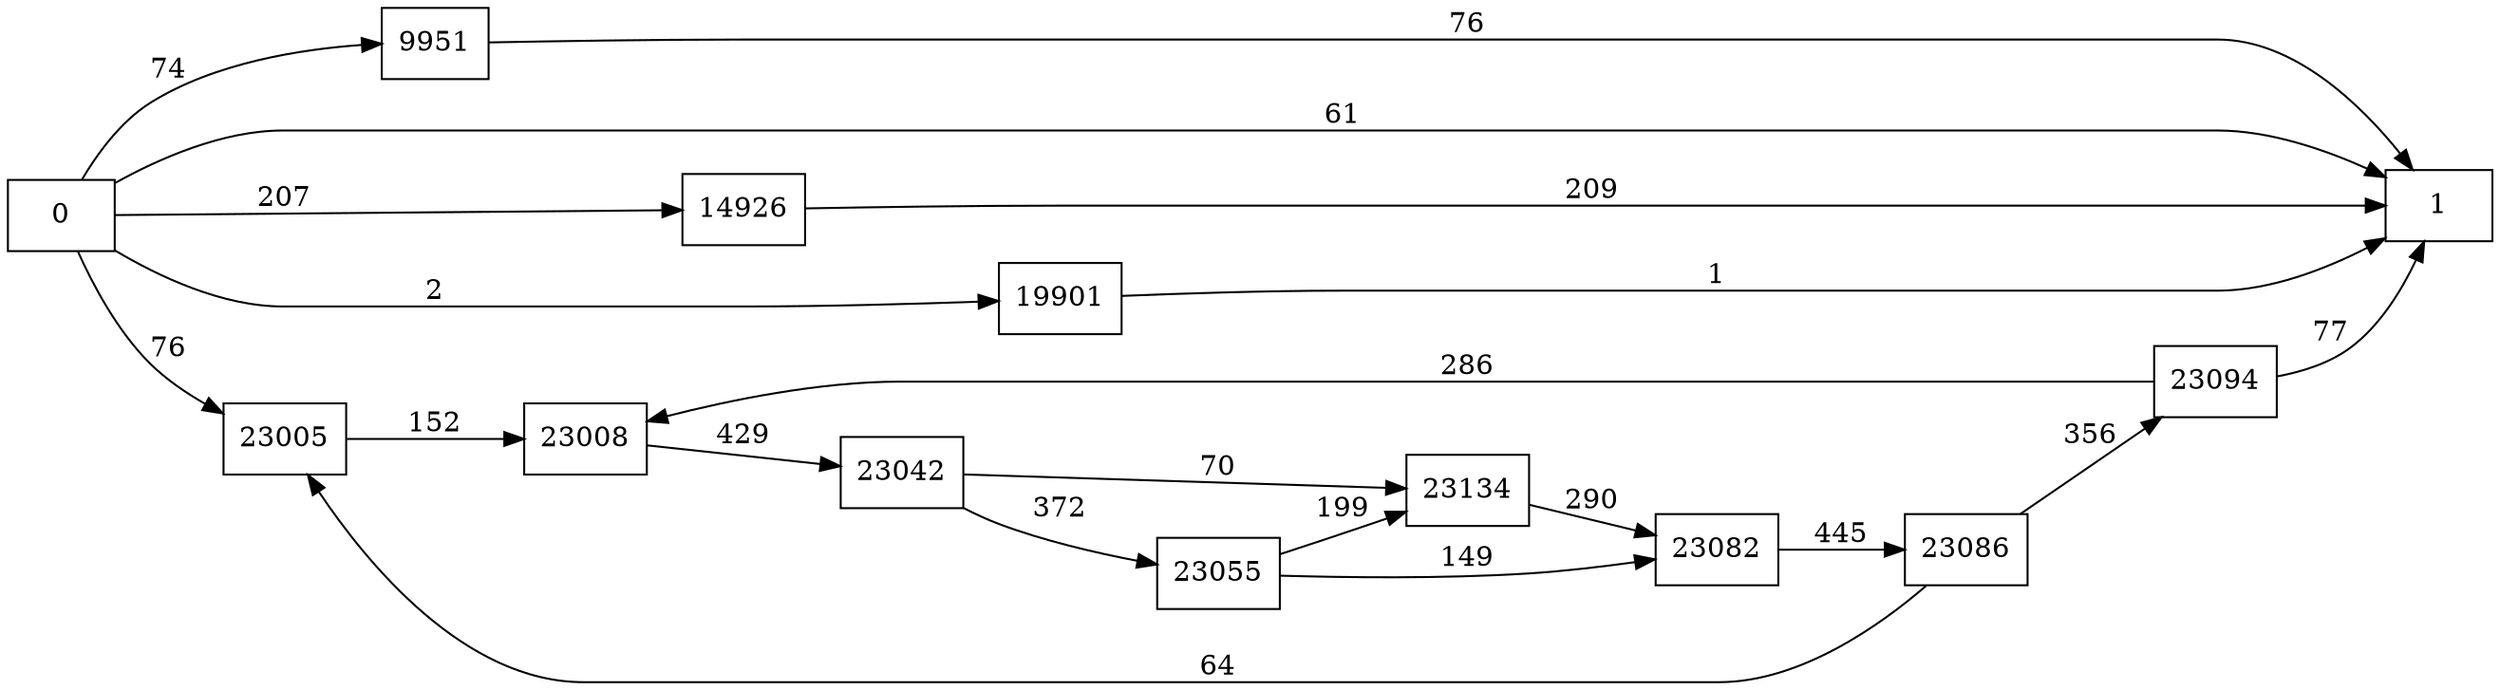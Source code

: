 digraph {
	graph [rankdir=LR]
	node [shape=rectangle]
	9951 -> 1 [label=76]
	14926 -> 1 [label=209]
	19901 -> 1 [label=1]
	23005 -> 23008 [label=152]
	23008 -> 23042 [label=429]
	23042 -> 23055 [label=372]
	23042 -> 23134 [label=70]
	23055 -> 23082 [label=149]
	23055 -> 23134 [label=199]
	23082 -> 23086 [label=445]
	23086 -> 23094 [label=356]
	23086 -> 23005 [label=64]
	23094 -> 23008 [label=286]
	23094 -> 1 [label=77]
	23134 -> 23082 [label=290]
	0 -> 1 [label=61]
	0 -> 9951 [label=74]
	0 -> 14926 [label=207]
	0 -> 19901 [label=2]
	0 -> 23005 [label=76]
}
